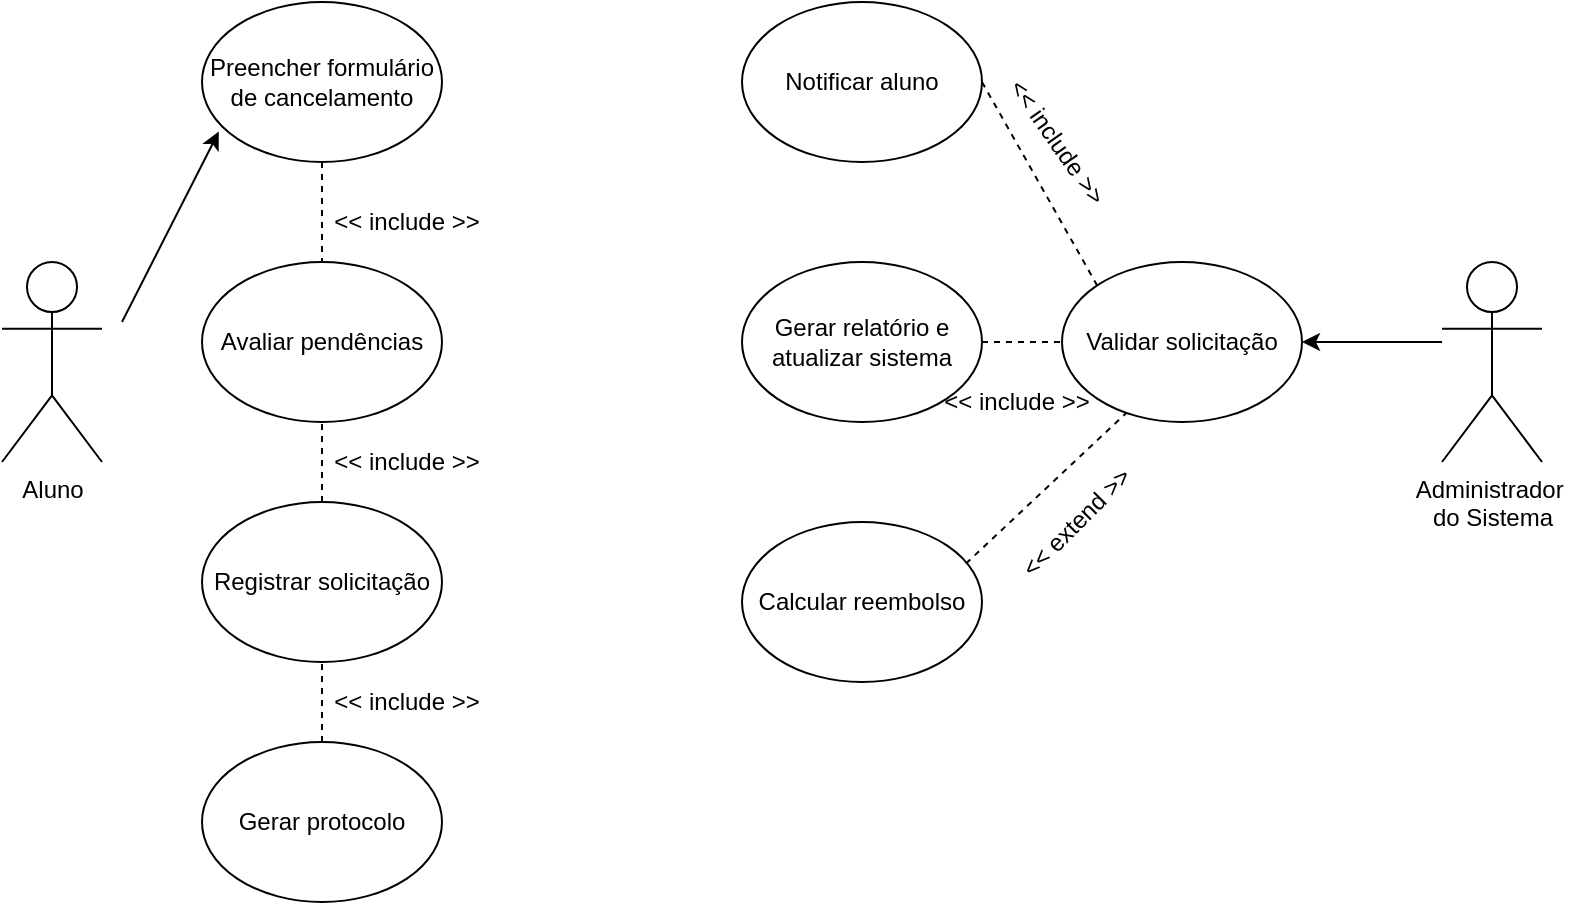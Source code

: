 <mxfile version="24.8.6">
  <diagram name="Página-1" id="uQxOkl1Cpkn6eDz4mfpa">
    <mxGraphModel dx="1050" dy="522" grid="1" gridSize="10" guides="1" tooltips="1" connect="1" arrows="1" fold="1" page="1" pageScale="1" pageWidth="827" pageHeight="1169" math="0" shadow="0">
      <root>
        <mxCell id="0" />
        <mxCell id="1" parent="0" />
        <mxCell id="y33CIlbb2c4ztVHT54B5-1" value="Aluno" style="shape=umlActor;verticalLabelPosition=bottom;verticalAlign=top;html=1;outlineConnect=0;" parent="1" vertex="1">
          <mxGeometry x="20" y="180" width="50" height="100" as="geometry" />
        </mxCell>
        <mxCell id="y33CIlbb2c4ztVHT54B5-2" value="Administrador&amp;nbsp;&lt;div&gt;do Sistema&lt;/div&gt;" style="shape=umlActor;verticalLabelPosition=bottom;verticalAlign=top;html=1;outlineConnect=0;" parent="1" vertex="1">
          <mxGeometry x="740" y="180" width="50" height="100" as="geometry" />
        </mxCell>
        <mxCell id="y33CIlbb2c4ztVHT54B5-3" value="Preencher formulário de cancelamento" style="ellipse;whiteSpace=wrap;html=1;" parent="1" vertex="1">
          <mxGeometry x="120" y="50" width="120" height="80" as="geometry" />
        </mxCell>
        <mxCell id="y33CIlbb2c4ztVHT54B5-4" value="Avaliar pendências" style="ellipse;whiteSpace=wrap;html=1;" parent="1" vertex="1">
          <mxGeometry x="120" y="180" width="120" height="80" as="geometry" />
        </mxCell>
        <mxCell id="y33CIlbb2c4ztVHT54B5-5" value="Registrar solicitação" style="ellipse;whiteSpace=wrap;html=1;" parent="1" vertex="1">
          <mxGeometry x="120" y="300" width="120" height="80" as="geometry" />
        </mxCell>
        <mxCell id="y33CIlbb2c4ztVHT54B5-6" value="Gerar protocolo" style="ellipse;whiteSpace=wrap;html=1;" parent="1" vertex="1">
          <mxGeometry x="120" y="420" width="120" height="80" as="geometry" />
        </mxCell>
        <mxCell id="y33CIlbb2c4ztVHT54B5-7" value="Validar solicitação" style="ellipse;whiteSpace=wrap;html=1;" parent="1" vertex="1">
          <mxGeometry x="550" y="180" width="120" height="80" as="geometry" />
        </mxCell>
        <mxCell id="y33CIlbb2c4ztVHT54B5-8" value="Notificar aluno" style="ellipse;whiteSpace=wrap;html=1;" parent="1" vertex="1">
          <mxGeometry x="390" y="50" width="120" height="80" as="geometry" />
        </mxCell>
        <mxCell id="y33CIlbb2c4ztVHT54B5-9" value="Calcular reembolso" style="ellipse;whiteSpace=wrap;html=1;" parent="1" vertex="1">
          <mxGeometry x="390" y="310" width="120" height="80" as="geometry" />
        </mxCell>
        <mxCell id="y33CIlbb2c4ztVHT54B5-10" value="Gerar relatório e atualizar sistema" style="ellipse;whiteSpace=wrap;html=1;" parent="1" vertex="1">
          <mxGeometry x="390" y="180" width="120" height="80" as="geometry" />
        </mxCell>
        <mxCell id="y33CIlbb2c4ztVHT54B5-15" value="" style="endArrow=classic;html=1;rounded=0;entryX=1;entryY=0.5;entryDx=0;entryDy=0;" parent="1" target="y33CIlbb2c4ztVHT54B5-7" edge="1">
          <mxGeometry width="50" height="50" relative="1" as="geometry">
            <mxPoint x="740" y="220" as="sourcePoint" />
            <mxPoint x="730" y="200" as="targetPoint" />
          </mxGeometry>
        </mxCell>
        <mxCell id="y33CIlbb2c4ztVHT54B5-19" value="" style="endArrow=classic;html=1;rounded=0;entryX=0.07;entryY=0.81;entryDx=0;entryDy=0;entryPerimeter=0;" parent="1" target="y33CIlbb2c4ztVHT54B5-3" edge="1">
          <mxGeometry width="50" height="50" relative="1" as="geometry">
            <mxPoint x="80" y="210" as="sourcePoint" />
            <mxPoint x="120" y="170" as="targetPoint" />
          </mxGeometry>
        </mxCell>
        <mxCell id="y33CIlbb2c4ztVHT54B5-21" value="" style="endArrow=none;dashed=1;html=1;rounded=0;exitX=0.5;exitY=1;exitDx=0;exitDy=0;" parent="1" source="y33CIlbb2c4ztVHT54B5-3" target="y33CIlbb2c4ztVHT54B5-4" edge="1">
          <mxGeometry width="50" height="50" relative="1" as="geometry">
            <mxPoint x="370" y="270" as="sourcePoint" />
            <mxPoint x="420" y="220" as="targetPoint" />
          </mxGeometry>
        </mxCell>
        <mxCell id="y33CIlbb2c4ztVHT54B5-22" value="&amp;lt;&amp;lt; include &amp;gt;&amp;gt;" style="text;html=1;align=center;verticalAlign=middle;whiteSpace=wrap;rounded=0;" parent="1" vertex="1">
          <mxGeometry x="185" y="160" width="75" as="geometry" />
        </mxCell>
        <mxCell id="y33CIlbb2c4ztVHT54B5-24" value="" style="endArrow=none;dashed=1;html=1;rounded=0;entryX=0.5;entryY=1;entryDx=0;entryDy=0;exitX=0.5;exitY=0;exitDx=0;exitDy=0;" parent="1" source="y33CIlbb2c4ztVHT54B5-5" target="y33CIlbb2c4ztVHT54B5-4" edge="1">
          <mxGeometry width="50" height="50" relative="1" as="geometry">
            <mxPoint x="370" y="270" as="sourcePoint" />
            <mxPoint x="420" y="220" as="targetPoint" />
          </mxGeometry>
        </mxCell>
        <mxCell id="y33CIlbb2c4ztVHT54B5-26" value="" style="endArrow=none;dashed=1;html=1;rounded=0;exitX=0.5;exitY=0;exitDx=0;exitDy=0;entryX=0.5;entryY=1;entryDx=0;entryDy=0;" parent="1" source="y33CIlbb2c4ztVHT54B5-6" target="y33CIlbb2c4ztVHT54B5-5" edge="1">
          <mxGeometry width="50" height="50" relative="1" as="geometry">
            <mxPoint x="370" y="270" as="sourcePoint" />
            <mxPoint x="420" y="220" as="targetPoint" />
          </mxGeometry>
        </mxCell>
        <mxCell id="y33CIlbb2c4ztVHT54B5-27" value="&amp;lt;&amp;lt; include &amp;gt;&amp;gt;" style="text;html=1;align=center;verticalAlign=middle;whiteSpace=wrap;rounded=0;" parent="1" vertex="1">
          <mxGeometry x="185" y="280" width="75" as="geometry" />
        </mxCell>
        <mxCell id="y33CIlbb2c4ztVHT54B5-29" value="&amp;lt;&amp;lt; include &amp;gt;&amp;gt;" style="text;html=1;align=center;verticalAlign=middle;whiteSpace=wrap;rounded=0;" parent="1" vertex="1">
          <mxGeometry x="185" y="400" width="75" as="geometry" />
        </mxCell>
        <mxCell id="y33CIlbb2c4ztVHT54B5-30" value="" style="endArrow=none;dashed=1;html=1;rounded=0;entryX=0;entryY=0;entryDx=0;entryDy=0;exitX=1;exitY=0.5;exitDx=0;exitDy=0;" parent="1" source="y33CIlbb2c4ztVHT54B5-8" target="y33CIlbb2c4ztVHT54B5-7" edge="1">
          <mxGeometry width="50" height="50" relative="1" as="geometry">
            <mxPoint x="370" y="280" as="sourcePoint" />
            <mxPoint x="420" y="230" as="targetPoint" />
          </mxGeometry>
        </mxCell>
        <mxCell id="y33CIlbb2c4ztVHT54B5-31" value="&amp;lt;&amp;lt; include &amp;gt;&amp;gt;" style="text;html=1;align=center;verticalAlign=middle;whiteSpace=wrap;rounded=0;rotation=55;" parent="1" vertex="1">
          <mxGeometry x="510" y="120" width="75" as="geometry" />
        </mxCell>
        <mxCell id="y33CIlbb2c4ztVHT54B5-32" value="" style="endArrow=none;dashed=1;html=1;rounded=0;entryX=0;entryY=0.5;entryDx=0;entryDy=0;exitX=1;exitY=0.5;exitDx=0;exitDy=0;" parent="1" source="y33CIlbb2c4ztVHT54B5-10" target="y33CIlbb2c4ztVHT54B5-7" edge="1">
          <mxGeometry width="50" height="50" relative="1" as="geometry">
            <mxPoint x="370" y="280" as="sourcePoint" />
            <mxPoint x="420" y="230" as="targetPoint" />
          </mxGeometry>
        </mxCell>
        <mxCell id="y33CIlbb2c4ztVHT54B5-33" value="&amp;lt;&amp;lt; include &amp;gt;&amp;gt;" style="text;html=1;align=center;verticalAlign=middle;whiteSpace=wrap;rounded=0;" parent="1" vertex="1">
          <mxGeometry x="490" y="250" width="75" as="geometry" />
        </mxCell>
        <mxCell id="y33CIlbb2c4ztVHT54B5-34" value="" style="endArrow=none;dashed=1;html=1;rounded=0;exitX=0.933;exitY=0.26;exitDx=0;exitDy=0;entryX=0.267;entryY=0.945;entryDx=0;entryDy=0;entryPerimeter=0;exitPerimeter=0;" parent="1" source="y33CIlbb2c4ztVHT54B5-9" target="y33CIlbb2c4ztVHT54B5-7" edge="1">
          <mxGeometry width="50" height="50" relative="1" as="geometry">
            <mxPoint x="370" y="280" as="sourcePoint" />
            <mxPoint x="420" y="230" as="targetPoint" />
          </mxGeometry>
        </mxCell>
        <mxCell id="y33CIlbb2c4ztVHT54B5-36" value="&amp;lt;&amp;lt; extend &amp;gt;&amp;gt;" style="text;html=1;align=center;verticalAlign=middle;whiteSpace=wrap;rounded=0;rotation=-45;" parent="1" vertex="1">
          <mxGeometry x="520" y="310" width="75" as="geometry" />
        </mxCell>
      </root>
    </mxGraphModel>
  </diagram>
</mxfile>
